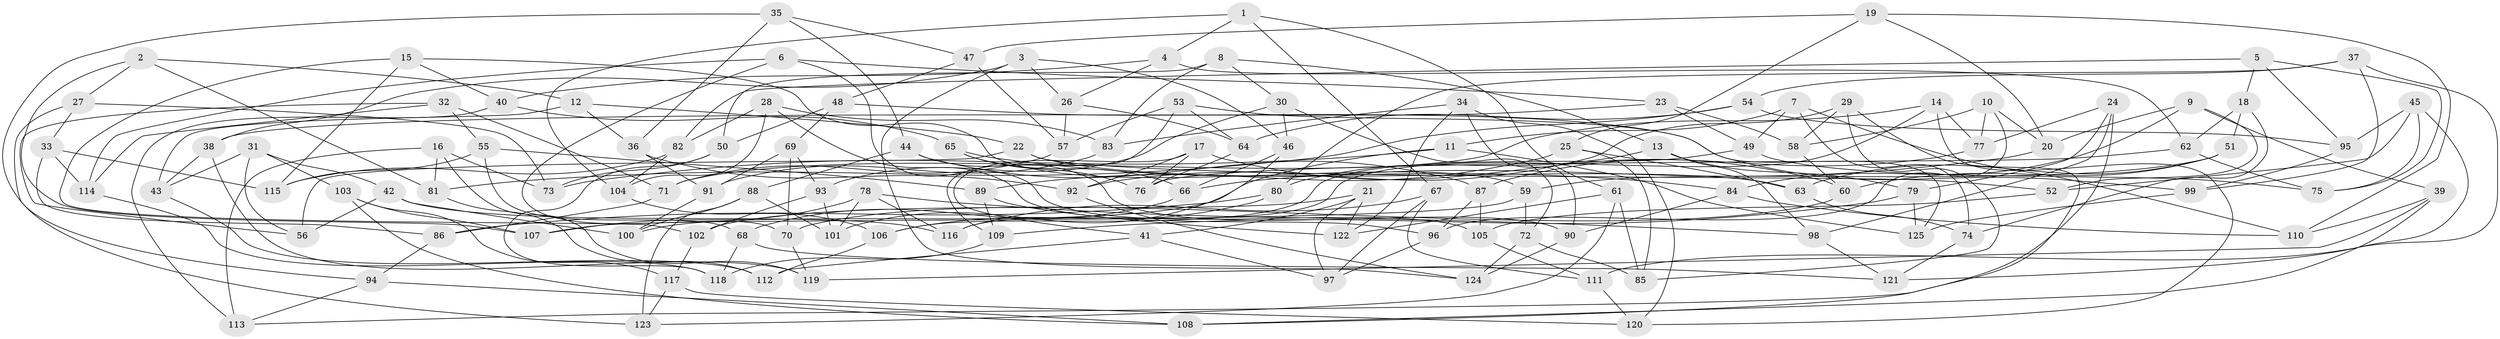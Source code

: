 // coarse degree distribution, {6: 0.5512820512820513, 4: 0.3974358974358974, 5: 0.05128205128205128}
// Generated by graph-tools (version 1.1) at 2025/24/03/03/25 07:24:25]
// undirected, 125 vertices, 250 edges
graph export_dot {
graph [start="1"]
  node [color=gray90,style=filled];
  1;
  2;
  3;
  4;
  5;
  6;
  7;
  8;
  9;
  10;
  11;
  12;
  13;
  14;
  15;
  16;
  17;
  18;
  19;
  20;
  21;
  22;
  23;
  24;
  25;
  26;
  27;
  28;
  29;
  30;
  31;
  32;
  33;
  34;
  35;
  36;
  37;
  38;
  39;
  40;
  41;
  42;
  43;
  44;
  45;
  46;
  47;
  48;
  49;
  50;
  51;
  52;
  53;
  54;
  55;
  56;
  57;
  58;
  59;
  60;
  61;
  62;
  63;
  64;
  65;
  66;
  67;
  68;
  69;
  70;
  71;
  72;
  73;
  74;
  75;
  76;
  77;
  78;
  79;
  80;
  81;
  82;
  83;
  84;
  85;
  86;
  87;
  88;
  89;
  90;
  91;
  92;
  93;
  94;
  95;
  96;
  97;
  98;
  99;
  100;
  101;
  102;
  103;
  104;
  105;
  106;
  107;
  108;
  109;
  110;
  111;
  112;
  113;
  114;
  115;
  116;
  117;
  118;
  119;
  120;
  121;
  122;
  123;
  124;
  125;
  1 -- 4;
  1 -- 61;
  1 -- 67;
  1 -- 104;
  2 -- 81;
  2 -- 107;
  2 -- 12;
  2 -- 27;
  3 -- 124;
  3 -- 26;
  3 -- 38;
  3 -- 46;
  4 -- 40;
  4 -- 26;
  4 -- 62;
  5 -- 82;
  5 -- 18;
  5 -- 95;
  5 -- 75;
  6 -- 23;
  6 -- 114;
  6 -- 70;
  6 -- 105;
  7 -- 74;
  7 -- 11;
  7 -- 49;
  7 -- 110;
  8 -- 13;
  8 -- 50;
  8 -- 83;
  8 -- 30;
  9 -- 84;
  9 -- 39;
  9 -- 52;
  9 -- 20;
  10 -- 20;
  10 -- 58;
  10 -- 77;
  10 -- 96;
  11 -- 100;
  11 -- 125;
  11 -- 73;
  12 -- 43;
  12 -- 22;
  12 -- 36;
  13 -- 79;
  13 -- 80;
  13 -- 98;
  14 -- 120;
  14 -- 77;
  14 -- 71;
  14 -- 116;
  15 -- 102;
  15 -- 115;
  15 -- 40;
  15 -- 59;
  16 -- 113;
  16 -- 119;
  16 -- 73;
  16 -- 81;
  17 -- 41;
  17 -- 76;
  17 -- 60;
  17 -- 92;
  18 -- 62;
  18 -- 74;
  18 -- 51;
  19 -- 47;
  19 -- 110;
  19 -- 20;
  19 -- 25;
  20 -- 66;
  21 -- 97;
  21 -- 102;
  21 -- 122;
  21 -- 41;
  22 -- 56;
  22 -- 63;
  22 -- 52;
  23 -- 38;
  23 -- 49;
  23 -- 58;
  24 -- 113;
  24 -- 79;
  24 -- 98;
  24 -- 77;
  25 -- 89;
  25 -- 85;
  25 -- 63;
  26 -- 57;
  26 -- 64;
  27 -- 73;
  27 -- 33;
  27 -- 123;
  28 -- 83;
  28 -- 104;
  28 -- 82;
  28 -- 96;
  29 -- 58;
  29 -- 85;
  29 -- 92;
  29 -- 108;
  30 -- 46;
  30 -- 72;
  30 -- 93;
  31 -- 103;
  31 -- 43;
  31 -- 42;
  31 -- 56;
  32 -- 55;
  32 -- 114;
  32 -- 71;
  32 -- 56;
  33 -- 86;
  33 -- 115;
  33 -- 114;
  34 -- 120;
  34 -- 83;
  34 -- 90;
  34 -- 122;
  35 -- 47;
  35 -- 36;
  35 -- 44;
  35 -- 94;
  36 -- 92;
  36 -- 91;
  37 -- 111;
  37 -- 80;
  37 -- 54;
  37 -- 99;
  38 -- 119;
  38 -- 43;
  39 -- 119;
  39 -- 108;
  39 -- 110;
  40 -- 113;
  40 -- 65;
  41 -- 97;
  41 -- 112;
  42 -- 116;
  42 -- 100;
  42 -- 56;
  43 -- 112;
  44 -- 88;
  44 -- 90;
  44 -- 87;
  45 -- 95;
  45 -- 52;
  45 -- 75;
  45 -- 121;
  46 -- 66;
  46 -- 101;
  47 -- 57;
  47 -- 48;
  48 -- 69;
  48 -- 50;
  48 -- 99;
  49 -- 106;
  49 -- 75;
  50 -- 73;
  50 -- 118;
  51 -- 63;
  51 -- 59;
  51 -- 60;
  52 -- 105;
  53 -- 57;
  53 -- 125;
  53 -- 64;
  53 -- 109;
  54 -- 95;
  54 -- 64;
  54 -- 81;
  55 -- 89;
  55 -- 68;
  55 -- 115;
  57 -- 71;
  58 -- 60;
  59 -- 107;
  59 -- 72;
  60 -- 70;
  61 -- 122;
  61 -- 85;
  61 -- 123;
  62 -- 76;
  62 -- 75;
  63 -- 74;
  64 -- 76;
  65 -- 76;
  65 -- 84;
  65 -- 66;
  66 -- 68;
  67 -- 97;
  67 -- 111;
  67 -- 116;
  68 -- 118;
  68 -- 121;
  69 -- 93;
  69 -- 91;
  69 -- 70;
  70 -- 119;
  71 -- 86;
  72 -- 124;
  72 -- 85;
  74 -- 121;
  77 -- 87;
  78 -- 116;
  78 -- 101;
  78 -- 107;
  78 -- 98;
  79 -- 109;
  79 -- 125;
  80 -- 86;
  80 -- 106;
  81 -- 112;
  82 -- 115;
  82 -- 104;
  83 -- 91;
  84 -- 90;
  84 -- 110;
  86 -- 94;
  87 -- 96;
  87 -- 105;
  88 -- 123;
  88 -- 101;
  88 -- 100;
  89 -- 122;
  89 -- 109;
  90 -- 124;
  91 -- 100;
  92 -- 124;
  93 -- 101;
  93 -- 102;
  94 -- 108;
  94 -- 113;
  95 -- 99;
  96 -- 97;
  98 -- 121;
  99 -- 125;
  102 -- 117;
  103 -- 117;
  103 -- 107;
  103 -- 108;
  104 -- 106;
  105 -- 111;
  106 -- 112;
  109 -- 118;
  111 -- 120;
  114 -- 118;
  117 -- 123;
  117 -- 120;
}
